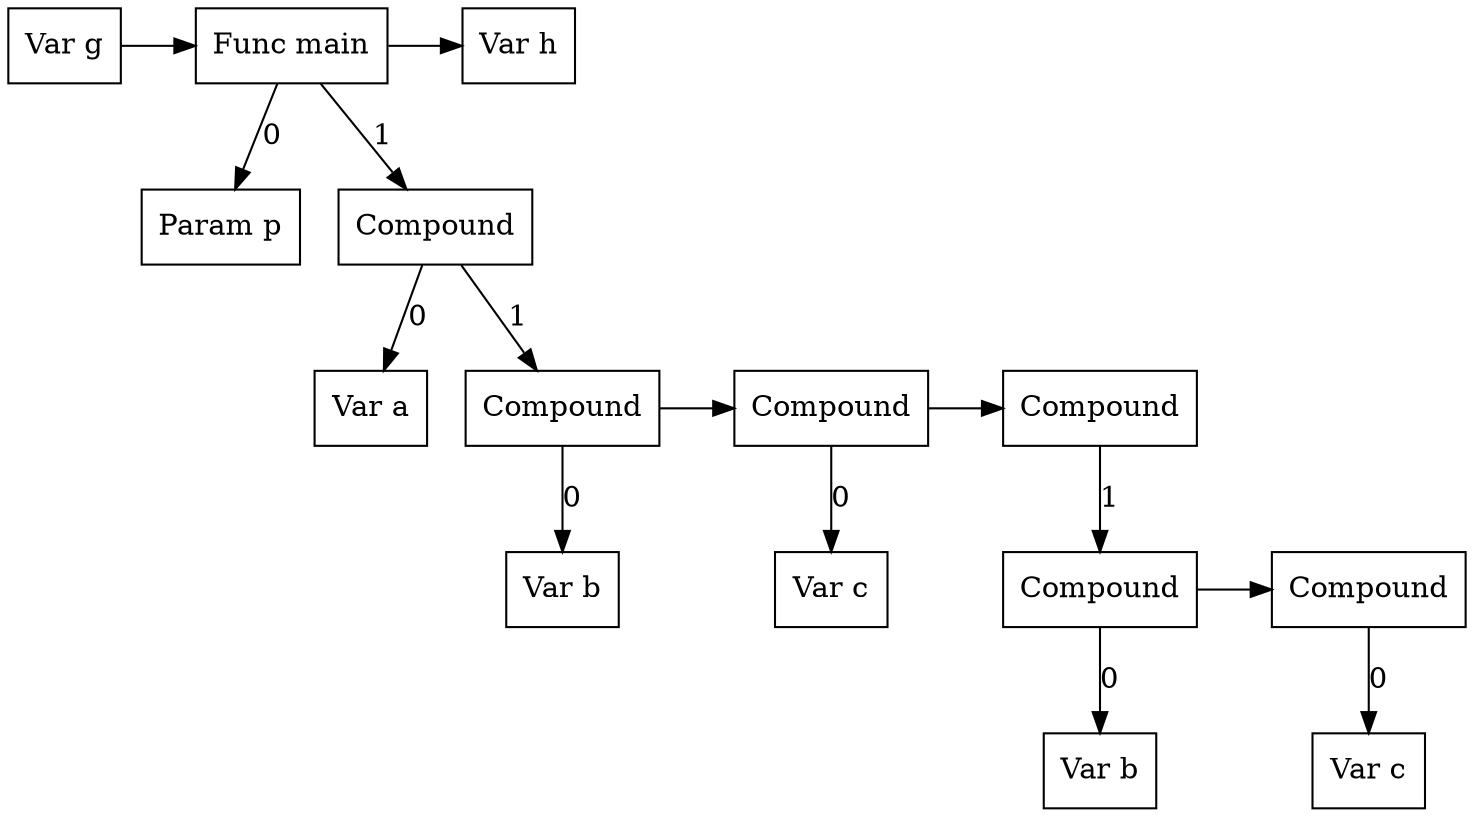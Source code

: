 digraph G {
node0 [label="Var g"; shape=box];
subgraph SibNames_0 {
rankdir="LR"; rank="same";
node0 [label="Var g"; shape=box];
node13 [label="Func main"; shape=box];
node14 [label="Var h"; shape=box];
}

subgraph SibPtrs_0 {
rankdir="LR";
node0 -> node13;
node13 -> node14;
}

subgraph childNames_13 {
rankdir="LR"; rank="same"; ordering=out
node1 [label="Param p"; shape=box];
node12 [label="Compound"; shape=box];
}

subgraph childPtrs_13 {
rankdir="TB";
node13 -> node1 [label="0"];
node13 -> node12 [label="1"];
}

subgraph childNames_12 {
rankdir="LR"; rank="same"; ordering=out
node2 [label="Var a"; shape=box];
node4 [label="Compound"; shape=box];
}

subgraph childPtrs_12 {
rankdir="TB";
node12 -> node2 [label="0"];
node12 -> node4 [label="1"];
}

subgraph childNames_4 {
rankdir="LR"; rank="same"; ordering=out
node3 [label="Var b"; shape=box];
}

subgraph childPtrs_4 {
rankdir="TB";
node4 -> node3 [label="0"];
}

subgraph SibNames_4 {
rankdir="LR"; rank="same";
node4 [label="Compound"; shape=box];
node6 [label="Compound"; shape=box];
node11 [label="Compound"; shape=box];
}

subgraph SibPtrs_4 {
rankdir="LR";
node4 -> node6;
node6 -> node11;
}

subgraph childNames_6 {
rankdir="LR"; rank="same"; ordering=out
node5 [label="Var c"; shape=box];
}

subgraph childPtrs_6 {
rankdir="TB";
node6 -> node5 [label="0"];
}

subgraph childNames_11 {
rankdir="LR"; rank="same"; ordering=out
node8 [label="Compound"; shape=box];
}

subgraph childPtrs_11 {
rankdir="TB";
node11 -> node8 [label="1"];
}

subgraph childNames_8 {
rankdir="LR"; rank="same"; ordering=out
node7 [label="Var b"; shape=box];
}

subgraph childPtrs_8 {
rankdir="TB";
node8 -> node7 [label="0"];
}

subgraph SibNames_8 {
rankdir="LR"; rank="same";
node8 [label="Compound"; shape=box];
node10 [label="Compound"; shape=box];
}

subgraph SibPtrs_8 {
rankdir="LR";
node8 -> node10;
}

subgraph childNames_10 {
rankdir="LR"; rank="same"; ordering=out
node9 [label="Var c"; shape=box];
}

subgraph childPtrs_10 {
rankdir="TB";
node10 -> node9 [label="0"];
}

}
